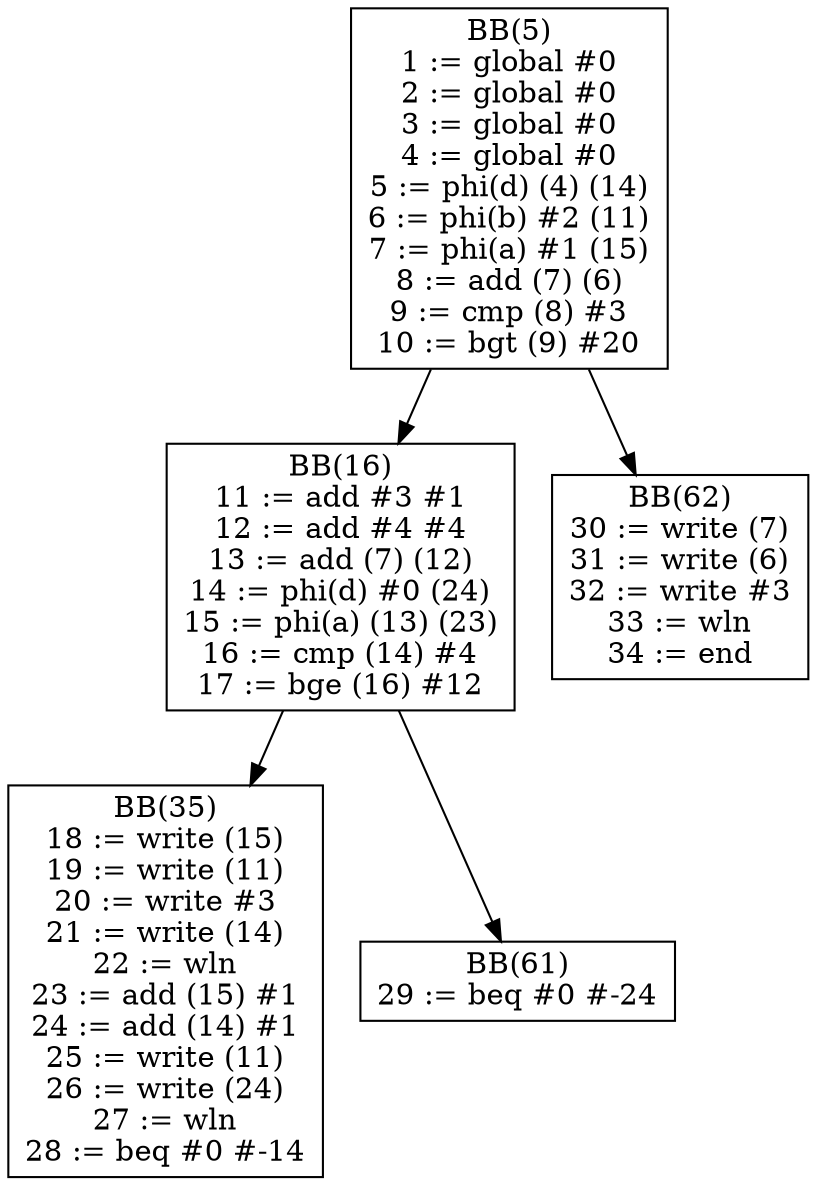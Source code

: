 digraph dom {
BB5[shape = box, label = "BB(5)\n" + "1 := global #0\n" + "2 := global #0\n" + "3 := global #0\n" + "4 := global #0\n" + "5 := phi(d) (4) (14)\n" + "6 := phi(b) #2 (11)\n" + "7 := phi(a) #1 (15)\n" + "8 := add (7) (6)\n" + "9 := cmp (8) #3\n" + "10 := bgt (9) #20\n"];
BB16[shape = box, label = "BB(16)\n" + "11 := add #3 #1\n" + "12 := add #4 #4\n" + "13 := add (7) (12)\n" + "14 := phi(d) #0 (24)\n" + "15 := phi(a) (13) (23)\n" + "16 := cmp (14) #4\n" + "17 := bge (16) #12\n"];
BB62[shape = box, label = "BB(62)\n" + "30 := write (7)\n" + "31 := write (6)\n" + "32 := write #3\n" + "33 := wln\n" + "34 := end\n"];
BB35[shape = box, label = "BB(35)\n" + "18 := write (15)\n" + "19 := write (11)\n" + "20 := write #3\n" + "21 := write (14)\n" + "22 := wln\n" + "23 := add (15) #1\n" + "24 := add (14) #1\n" + "25 := write (11)\n" + "26 := write (24)\n" + "27 := wln\n" + "28 := beq #0 #-14\n"];
BB61[shape = box, label = "BB(61)\n" + "29 := beq #0 #-24\n"];
BB5 -> BB16;
BB5 -> BB62;
BB16 -> BB35;
BB16 -> BB61;
}
